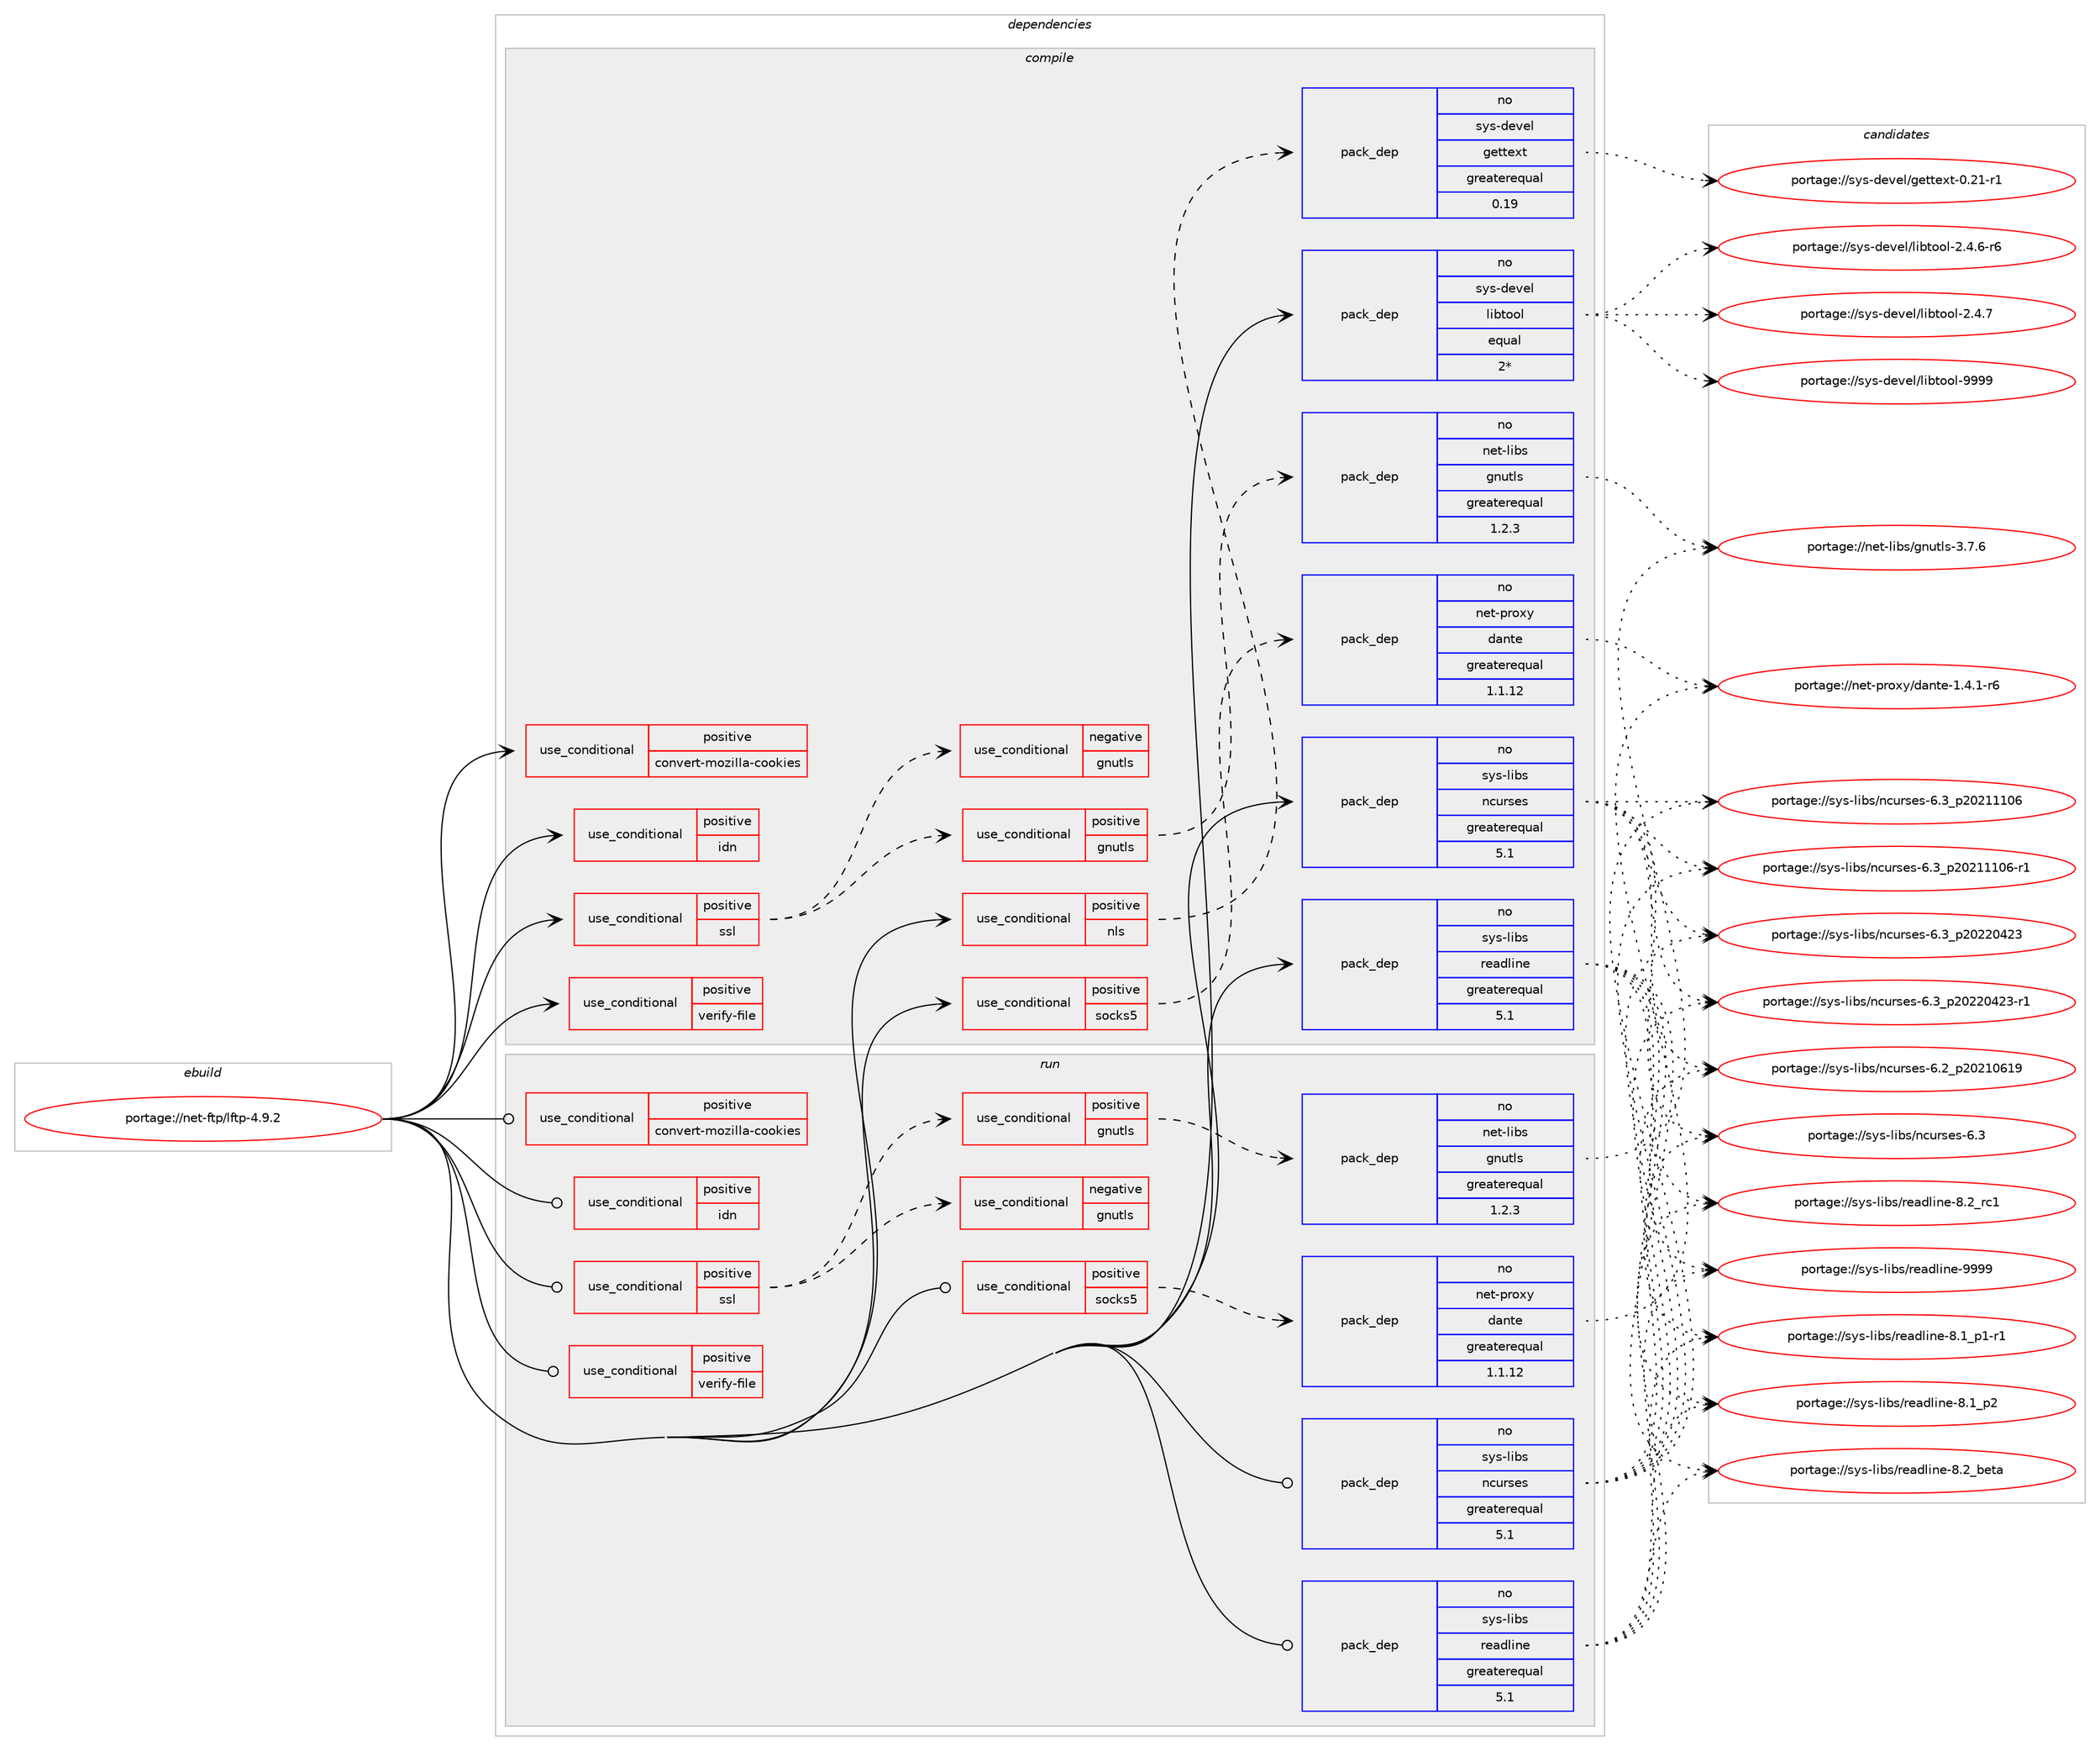 digraph prolog {

# *************
# Graph options
# *************

newrank=true;
concentrate=true;
compound=true;
graph [rankdir=LR,fontname=Helvetica,fontsize=10,ranksep=1.5];#, ranksep=2.5, nodesep=0.2];
edge  [arrowhead=vee];
node  [fontname=Helvetica,fontsize=10];

# **********
# The ebuild
# **********

subgraph cluster_leftcol {
color=gray;
label=<<i>ebuild</i>>;
id [label="portage://net-ftp/lftp-4.9.2", color=red, width=4, href="../net-ftp/lftp-4.9.2.svg"];
}

# ****************
# The dependencies
# ****************

subgraph cluster_midcol {
color=gray;
label=<<i>dependencies</i>>;
subgraph cluster_compile {
fillcolor="#eeeeee";
style=filled;
label=<<i>compile</i>>;
subgraph cond700 {
dependency872 [label=<<TABLE BORDER="0" CELLBORDER="1" CELLSPACING="0" CELLPADDING="4"><TR><TD ROWSPAN="3" CELLPADDING="10">use_conditional</TD></TR><TR><TD>positive</TD></TR><TR><TD>convert-mozilla-cookies</TD></TR></TABLE>>, shape=none, color=red];
# *** BEGIN UNKNOWN DEPENDENCY TYPE (TODO) ***
# dependency872 -> package_dependency(portage://net-ftp/lftp-4.9.2,install,no,dev-perl,DBI,none,[,,],[],[])
# *** END UNKNOWN DEPENDENCY TYPE (TODO) ***

}
id:e -> dependency872:w [weight=20,style="solid",arrowhead="vee"];
subgraph cond701 {
dependency873 [label=<<TABLE BORDER="0" CELLBORDER="1" CELLSPACING="0" CELLPADDING="4"><TR><TD ROWSPAN="3" CELLPADDING="10">use_conditional</TD></TR><TR><TD>positive</TD></TR><TR><TD>idn</TD></TR></TABLE>>, shape=none, color=red];
# *** BEGIN UNKNOWN DEPENDENCY TYPE (TODO) ***
# dependency873 -> package_dependency(portage://net-ftp/lftp-4.9.2,install,no,net-dns,libidn2,none,[,,],any_same_slot,[])
# *** END UNKNOWN DEPENDENCY TYPE (TODO) ***

}
id:e -> dependency873:w [weight=20,style="solid",arrowhead="vee"];
subgraph cond702 {
dependency874 [label=<<TABLE BORDER="0" CELLBORDER="1" CELLSPACING="0" CELLPADDING="4"><TR><TD ROWSPAN="3" CELLPADDING="10">use_conditional</TD></TR><TR><TD>positive</TD></TR><TR><TD>nls</TD></TR></TABLE>>, shape=none, color=red];
subgraph pack170 {
dependency875 [label=<<TABLE BORDER="0" CELLBORDER="1" CELLSPACING="0" CELLPADDING="4" WIDTH="220"><TR><TD ROWSPAN="6" CELLPADDING="30">pack_dep</TD></TR><TR><TD WIDTH="110">no</TD></TR><TR><TD>sys-devel</TD></TR><TR><TD>gettext</TD></TR><TR><TD>greaterequal</TD></TR><TR><TD>0.19</TD></TR></TABLE>>, shape=none, color=blue];
}
dependency874:e -> dependency875:w [weight=20,style="dashed",arrowhead="vee"];
}
id:e -> dependency874:w [weight=20,style="solid",arrowhead="vee"];
subgraph cond703 {
dependency876 [label=<<TABLE BORDER="0" CELLBORDER="1" CELLSPACING="0" CELLPADDING="4"><TR><TD ROWSPAN="3" CELLPADDING="10">use_conditional</TD></TR><TR><TD>positive</TD></TR><TR><TD>socks5</TD></TR></TABLE>>, shape=none, color=red];
subgraph pack171 {
dependency877 [label=<<TABLE BORDER="0" CELLBORDER="1" CELLSPACING="0" CELLPADDING="4" WIDTH="220"><TR><TD ROWSPAN="6" CELLPADDING="30">pack_dep</TD></TR><TR><TD WIDTH="110">no</TD></TR><TR><TD>net-proxy</TD></TR><TR><TD>dante</TD></TR><TR><TD>greaterequal</TD></TR><TR><TD>1.1.12</TD></TR></TABLE>>, shape=none, color=blue];
}
dependency876:e -> dependency877:w [weight=20,style="dashed",arrowhead="vee"];
# *** BEGIN UNKNOWN DEPENDENCY TYPE (TODO) ***
# dependency876 -> package_dependency(portage://net-ftp/lftp-4.9.2,install,no,sys-libs,pam,none,[,,],[],[])
# *** END UNKNOWN DEPENDENCY TYPE (TODO) ***

}
id:e -> dependency876:w [weight=20,style="solid",arrowhead="vee"];
subgraph cond704 {
dependency878 [label=<<TABLE BORDER="0" CELLBORDER="1" CELLSPACING="0" CELLPADDING="4"><TR><TD ROWSPAN="3" CELLPADDING="10">use_conditional</TD></TR><TR><TD>positive</TD></TR><TR><TD>ssl</TD></TR></TABLE>>, shape=none, color=red];
subgraph cond705 {
dependency879 [label=<<TABLE BORDER="0" CELLBORDER="1" CELLSPACING="0" CELLPADDING="4"><TR><TD ROWSPAN="3" CELLPADDING="10">use_conditional</TD></TR><TR><TD>positive</TD></TR><TR><TD>gnutls</TD></TR></TABLE>>, shape=none, color=red];
subgraph pack172 {
dependency880 [label=<<TABLE BORDER="0" CELLBORDER="1" CELLSPACING="0" CELLPADDING="4" WIDTH="220"><TR><TD ROWSPAN="6" CELLPADDING="30">pack_dep</TD></TR><TR><TD WIDTH="110">no</TD></TR><TR><TD>net-libs</TD></TR><TR><TD>gnutls</TD></TR><TR><TD>greaterequal</TD></TR><TR><TD>1.2.3</TD></TR></TABLE>>, shape=none, color=blue];
}
dependency879:e -> dependency880:w [weight=20,style="dashed",arrowhead="vee"];
}
dependency878:e -> dependency879:w [weight=20,style="dashed",arrowhead="vee"];
subgraph cond706 {
dependency881 [label=<<TABLE BORDER="0" CELLBORDER="1" CELLSPACING="0" CELLPADDING="4"><TR><TD ROWSPAN="3" CELLPADDING="10">use_conditional</TD></TR><TR><TD>negative</TD></TR><TR><TD>gnutls</TD></TR></TABLE>>, shape=none, color=red];
# *** BEGIN UNKNOWN DEPENDENCY TYPE (TODO) ***
# dependency881 -> package_dependency(portage://net-ftp/lftp-4.9.2,install,no,dev-libs,openssl,none,[,,],[slot(0),equal],[])
# *** END UNKNOWN DEPENDENCY TYPE (TODO) ***

}
dependency878:e -> dependency881:w [weight=20,style="dashed",arrowhead="vee"];
}
id:e -> dependency878:w [weight=20,style="solid",arrowhead="vee"];
subgraph cond707 {
dependency882 [label=<<TABLE BORDER="0" CELLBORDER="1" CELLSPACING="0" CELLPADDING="4"><TR><TD ROWSPAN="3" CELLPADDING="10">use_conditional</TD></TR><TR><TD>positive</TD></TR><TR><TD>verify-file</TD></TR></TABLE>>, shape=none, color=red];
# *** BEGIN UNKNOWN DEPENDENCY TYPE (TODO) ***
# dependency882 -> package_dependency(portage://net-ftp/lftp-4.9.2,install,no,dev-perl,String-CRC32,none,[,,],[],[])
# *** END UNKNOWN DEPENDENCY TYPE (TODO) ***

# *** BEGIN UNKNOWN DEPENDENCY TYPE (TODO) ***
# dependency882 -> package_dependency(portage://net-ftp/lftp-4.9.2,install,no,virtual,perl-Digest-MD5,none,[,,],[],[])
# *** END UNKNOWN DEPENDENCY TYPE (TODO) ***

}
id:e -> dependency882:w [weight=20,style="solid",arrowhead="vee"];
# *** BEGIN UNKNOWN DEPENDENCY TYPE (TODO) ***
# id -> package_dependency(portage://net-ftp/lftp-4.9.2,install,no,app-arch,xz-utils,none,[,,],[],[])
# *** END UNKNOWN DEPENDENCY TYPE (TODO) ***

# *** BEGIN UNKNOWN DEPENDENCY TYPE (TODO) ***
# id -> package_dependency(portage://net-ftp/lftp-4.9.2,install,no,dev-libs,expat,none,[,,],[],[])
# *** END UNKNOWN DEPENDENCY TYPE (TODO) ***

subgraph pack173 {
dependency883 [label=<<TABLE BORDER="0" CELLBORDER="1" CELLSPACING="0" CELLPADDING="4" WIDTH="220"><TR><TD ROWSPAN="6" CELLPADDING="30">pack_dep</TD></TR><TR><TD WIDTH="110">no</TD></TR><TR><TD>sys-devel</TD></TR><TR><TD>libtool</TD></TR><TR><TD>equal</TD></TR><TR><TD>2*</TD></TR></TABLE>>, shape=none, color=blue];
}
id:e -> dependency883:w [weight=20,style="solid",arrowhead="vee"];
subgraph pack174 {
dependency884 [label=<<TABLE BORDER="0" CELLBORDER="1" CELLSPACING="0" CELLPADDING="4" WIDTH="220"><TR><TD ROWSPAN="6" CELLPADDING="30">pack_dep</TD></TR><TR><TD WIDTH="110">no</TD></TR><TR><TD>sys-libs</TD></TR><TR><TD>ncurses</TD></TR><TR><TD>greaterequal</TD></TR><TR><TD>5.1</TD></TR></TABLE>>, shape=none, color=blue];
}
id:e -> dependency884:w [weight=20,style="solid",arrowhead="vee"];
subgraph pack175 {
dependency885 [label=<<TABLE BORDER="0" CELLBORDER="1" CELLSPACING="0" CELLPADDING="4" WIDTH="220"><TR><TD ROWSPAN="6" CELLPADDING="30">pack_dep</TD></TR><TR><TD WIDTH="110">no</TD></TR><TR><TD>sys-libs</TD></TR><TR><TD>readline</TD></TR><TR><TD>greaterequal</TD></TR><TR><TD>5.1</TD></TR></TABLE>>, shape=none, color=blue];
}
id:e -> dependency885:w [weight=20,style="solid",arrowhead="vee"];
# *** BEGIN UNKNOWN DEPENDENCY TYPE (TODO) ***
# id -> package_dependency(portage://net-ftp/lftp-4.9.2,install,no,sys-libs,zlib,none,[,,],[],[])
# *** END UNKNOWN DEPENDENCY TYPE (TODO) ***

# *** BEGIN UNKNOWN DEPENDENCY TYPE (TODO) ***
# id -> package_dependency(portage://net-ftp/lftp-4.9.2,install,no,virtual,pkgconfig,none,[,,],[],[])
# *** END UNKNOWN DEPENDENCY TYPE (TODO) ***

}
subgraph cluster_compileandrun {
fillcolor="#eeeeee";
style=filled;
label=<<i>compile and run</i>>;
}
subgraph cluster_run {
fillcolor="#eeeeee";
style=filled;
label=<<i>run</i>>;
subgraph cond708 {
dependency886 [label=<<TABLE BORDER="0" CELLBORDER="1" CELLSPACING="0" CELLPADDING="4"><TR><TD ROWSPAN="3" CELLPADDING="10">use_conditional</TD></TR><TR><TD>positive</TD></TR><TR><TD>convert-mozilla-cookies</TD></TR></TABLE>>, shape=none, color=red];
# *** BEGIN UNKNOWN DEPENDENCY TYPE (TODO) ***
# dependency886 -> package_dependency(portage://net-ftp/lftp-4.9.2,run,no,dev-perl,DBI,none,[,,],[],[])
# *** END UNKNOWN DEPENDENCY TYPE (TODO) ***

}
id:e -> dependency886:w [weight=20,style="solid",arrowhead="odot"];
subgraph cond709 {
dependency887 [label=<<TABLE BORDER="0" CELLBORDER="1" CELLSPACING="0" CELLPADDING="4"><TR><TD ROWSPAN="3" CELLPADDING="10">use_conditional</TD></TR><TR><TD>positive</TD></TR><TR><TD>idn</TD></TR></TABLE>>, shape=none, color=red];
# *** BEGIN UNKNOWN DEPENDENCY TYPE (TODO) ***
# dependency887 -> package_dependency(portage://net-ftp/lftp-4.9.2,run,no,net-dns,libidn2,none,[,,],any_same_slot,[])
# *** END UNKNOWN DEPENDENCY TYPE (TODO) ***

}
id:e -> dependency887:w [weight=20,style="solid",arrowhead="odot"];
subgraph cond710 {
dependency888 [label=<<TABLE BORDER="0" CELLBORDER="1" CELLSPACING="0" CELLPADDING="4"><TR><TD ROWSPAN="3" CELLPADDING="10">use_conditional</TD></TR><TR><TD>positive</TD></TR><TR><TD>socks5</TD></TR></TABLE>>, shape=none, color=red];
subgraph pack176 {
dependency889 [label=<<TABLE BORDER="0" CELLBORDER="1" CELLSPACING="0" CELLPADDING="4" WIDTH="220"><TR><TD ROWSPAN="6" CELLPADDING="30">pack_dep</TD></TR><TR><TD WIDTH="110">no</TD></TR><TR><TD>net-proxy</TD></TR><TR><TD>dante</TD></TR><TR><TD>greaterequal</TD></TR><TR><TD>1.1.12</TD></TR></TABLE>>, shape=none, color=blue];
}
dependency888:e -> dependency889:w [weight=20,style="dashed",arrowhead="vee"];
# *** BEGIN UNKNOWN DEPENDENCY TYPE (TODO) ***
# dependency888 -> package_dependency(portage://net-ftp/lftp-4.9.2,run,no,sys-libs,pam,none,[,,],[],[])
# *** END UNKNOWN DEPENDENCY TYPE (TODO) ***

}
id:e -> dependency888:w [weight=20,style="solid",arrowhead="odot"];
subgraph cond711 {
dependency890 [label=<<TABLE BORDER="0" CELLBORDER="1" CELLSPACING="0" CELLPADDING="4"><TR><TD ROWSPAN="3" CELLPADDING="10">use_conditional</TD></TR><TR><TD>positive</TD></TR><TR><TD>ssl</TD></TR></TABLE>>, shape=none, color=red];
subgraph cond712 {
dependency891 [label=<<TABLE BORDER="0" CELLBORDER="1" CELLSPACING="0" CELLPADDING="4"><TR><TD ROWSPAN="3" CELLPADDING="10">use_conditional</TD></TR><TR><TD>positive</TD></TR><TR><TD>gnutls</TD></TR></TABLE>>, shape=none, color=red];
subgraph pack177 {
dependency892 [label=<<TABLE BORDER="0" CELLBORDER="1" CELLSPACING="0" CELLPADDING="4" WIDTH="220"><TR><TD ROWSPAN="6" CELLPADDING="30">pack_dep</TD></TR><TR><TD WIDTH="110">no</TD></TR><TR><TD>net-libs</TD></TR><TR><TD>gnutls</TD></TR><TR><TD>greaterequal</TD></TR><TR><TD>1.2.3</TD></TR></TABLE>>, shape=none, color=blue];
}
dependency891:e -> dependency892:w [weight=20,style="dashed",arrowhead="vee"];
}
dependency890:e -> dependency891:w [weight=20,style="dashed",arrowhead="vee"];
subgraph cond713 {
dependency893 [label=<<TABLE BORDER="0" CELLBORDER="1" CELLSPACING="0" CELLPADDING="4"><TR><TD ROWSPAN="3" CELLPADDING="10">use_conditional</TD></TR><TR><TD>negative</TD></TR><TR><TD>gnutls</TD></TR></TABLE>>, shape=none, color=red];
# *** BEGIN UNKNOWN DEPENDENCY TYPE (TODO) ***
# dependency893 -> package_dependency(portage://net-ftp/lftp-4.9.2,run,no,dev-libs,openssl,none,[,,],[slot(0),equal],[])
# *** END UNKNOWN DEPENDENCY TYPE (TODO) ***

}
dependency890:e -> dependency893:w [weight=20,style="dashed",arrowhead="vee"];
}
id:e -> dependency890:w [weight=20,style="solid",arrowhead="odot"];
subgraph cond714 {
dependency894 [label=<<TABLE BORDER="0" CELLBORDER="1" CELLSPACING="0" CELLPADDING="4"><TR><TD ROWSPAN="3" CELLPADDING="10">use_conditional</TD></TR><TR><TD>positive</TD></TR><TR><TD>verify-file</TD></TR></TABLE>>, shape=none, color=red];
# *** BEGIN UNKNOWN DEPENDENCY TYPE (TODO) ***
# dependency894 -> package_dependency(portage://net-ftp/lftp-4.9.2,run,no,dev-perl,String-CRC32,none,[,,],[],[])
# *** END UNKNOWN DEPENDENCY TYPE (TODO) ***

# *** BEGIN UNKNOWN DEPENDENCY TYPE (TODO) ***
# dependency894 -> package_dependency(portage://net-ftp/lftp-4.9.2,run,no,virtual,perl-Digest-MD5,none,[,,],[],[])
# *** END UNKNOWN DEPENDENCY TYPE (TODO) ***

}
id:e -> dependency894:w [weight=20,style="solid",arrowhead="odot"];
# *** BEGIN UNKNOWN DEPENDENCY TYPE (TODO) ***
# id -> package_dependency(portage://net-ftp/lftp-4.9.2,run,no,dev-libs,expat,none,[,,],[],[])
# *** END UNKNOWN DEPENDENCY TYPE (TODO) ***

subgraph pack178 {
dependency895 [label=<<TABLE BORDER="0" CELLBORDER="1" CELLSPACING="0" CELLPADDING="4" WIDTH="220"><TR><TD ROWSPAN="6" CELLPADDING="30">pack_dep</TD></TR><TR><TD WIDTH="110">no</TD></TR><TR><TD>sys-libs</TD></TR><TR><TD>ncurses</TD></TR><TR><TD>greaterequal</TD></TR><TR><TD>5.1</TD></TR></TABLE>>, shape=none, color=blue];
}
id:e -> dependency895:w [weight=20,style="solid",arrowhead="odot"];
subgraph pack179 {
dependency896 [label=<<TABLE BORDER="0" CELLBORDER="1" CELLSPACING="0" CELLPADDING="4" WIDTH="220"><TR><TD ROWSPAN="6" CELLPADDING="30">pack_dep</TD></TR><TR><TD WIDTH="110">no</TD></TR><TR><TD>sys-libs</TD></TR><TR><TD>readline</TD></TR><TR><TD>greaterequal</TD></TR><TR><TD>5.1</TD></TR></TABLE>>, shape=none, color=blue];
}
id:e -> dependency896:w [weight=20,style="solid",arrowhead="odot"];
# *** BEGIN UNKNOWN DEPENDENCY TYPE (TODO) ***
# id -> package_dependency(portage://net-ftp/lftp-4.9.2,run,no,sys-libs,zlib,none,[,,],[],[])
# *** END UNKNOWN DEPENDENCY TYPE (TODO) ***

}
}

# **************
# The candidates
# **************

subgraph cluster_choices {
rank=same;
color=gray;
label=<<i>candidates</i>>;

subgraph choice170 {
color=black;
nodesep=1;
choice115121115451001011181011084710310111611610112011645484650494511449 [label="portage://sys-devel/gettext-0.21-r1", color=red, width=4,href="../sys-devel/gettext-0.21-r1.svg"];
dependency875:e -> choice115121115451001011181011084710310111611610112011645484650494511449:w [style=dotted,weight="100"];
}
subgraph choice171 {
color=black;
nodesep=1;
choice1101011164511211411112012147100971101161014549465246494511454 [label="portage://net-proxy/dante-1.4.1-r6", color=red, width=4,href="../net-proxy/dante-1.4.1-r6.svg"];
dependency877:e -> choice1101011164511211411112012147100971101161014549465246494511454:w [style=dotted,weight="100"];
}
subgraph choice172 {
color=black;
nodesep=1;
choice110101116451081059811547103110117116108115455146554654 [label="portage://net-libs/gnutls-3.7.6", color=red, width=4,href="../net-libs/gnutls-3.7.6.svg"];
dependency880:e -> choice110101116451081059811547103110117116108115455146554654:w [style=dotted,weight="100"];
}
subgraph choice173 {
color=black;
nodesep=1;
choice1151211154510010111810110847108105981161111111084550465246544511454 [label="portage://sys-devel/libtool-2.4.6-r6", color=red, width=4,href="../sys-devel/libtool-2.4.6-r6.svg"];
choice115121115451001011181011084710810598116111111108455046524655 [label="portage://sys-devel/libtool-2.4.7", color=red, width=4,href="../sys-devel/libtool-2.4.7.svg"];
choice1151211154510010111810110847108105981161111111084557575757 [label="portage://sys-devel/libtool-9999", color=red, width=4,href="../sys-devel/libtool-9999.svg"];
dependency883:e -> choice1151211154510010111810110847108105981161111111084550465246544511454:w [style=dotted,weight="100"];
dependency883:e -> choice115121115451001011181011084710810598116111111108455046524655:w [style=dotted,weight="100"];
dependency883:e -> choice1151211154510010111810110847108105981161111111084557575757:w [style=dotted,weight="100"];
}
subgraph choice174 {
color=black;
nodesep=1;
choice1151211154510810598115471109911711411510111545544650951125048504948544957 [label="portage://sys-libs/ncurses-6.2_p20210619", color=red, width=4,href="../sys-libs/ncurses-6.2_p20210619.svg"];
choice1151211154510810598115471109911711411510111545544651 [label="portage://sys-libs/ncurses-6.3", color=red, width=4,href="../sys-libs/ncurses-6.3.svg"];
choice1151211154510810598115471109911711411510111545544651951125048504949494854 [label="portage://sys-libs/ncurses-6.3_p20211106", color=red, width=4,href="../sys-libs/ncurses-6.3_p20211106.svg"];
choice11512111545108105981154711099117114115101115455446519511250485049494948544511449 [label="portage://sys-libs/ncurses-6.3_p20211106-r1", color=red, width=4,href="../sys-libs/ncurses-6.3_p20211106-r1.svg"];
choice1151211154510810598115471109911711411510111545544651951125048505048525051 [label="portage://sys-libs/ncurses-6.3_p20220423", color=red, width=4,href="../sys-libs/ncurses-6.3_p20220423.svg"];
choice11512111545108105981154711099117114115101115455446519511250485050485250514511449 [label="portage://sys-libs/ncurses-6.3_p20220423-r1", color=red, width=4,href="../sys-libs/ncurses-6.3_p20220423-r1.svg"];
dependency884:e -> choice1151211154510810598115471109911711411510111545544650951125048504948544957:w [style=dotted,weight="100"];
dependency884:e -> choice1151211154510810598115471109911711411510111545544651:w [style=dotted,weight="100"];
dependency884:e -> choice1151211154510810598115471109911711411510111545544651951125048504949494854:w [style=dotted,weight="100"];
dependency884:e -> choice11512111545108105981154711099117114115101115455446519511250485049494948544511449:w [style=dotted,weight="100"];
dependency884:e -> choice1151211154510810598115471109911711411510111545544651951125048505048525051:w [style=dotted,weight="100"];
dependency884:e -> choice11512111545108105981154711099117114115101115455446519511250485050485250514511449:w [style=dotted,weight="100"];
}
subgraph choice175 {
color=black;
nodesep=1;
choice115121115451081059811547114101971001081051101014556464995112494511449 [label="portage://sys-libs/readline-8.1_p1-r1", color=red, width=4,href="../sys-libs/readline-8.1_p1-r1.svg"];
choice11512111545108105981154711410197100108105110101455646499511250 [label="portage://sys-libs/readline-8.1_p2", color=red, width=4,href="../sys-libs/readline-8.1_p2.svg"];
choice1151211154510810598115471141019710010810511010145564650959810111697 [label="portage://sys-libs/readline-8.2_beta", color=red, width=4,href="../sys-libs/readline-8.2_beta.svg"];
choice1151211154510810598115471141019710010810511010145564650951149949 [label="portage://sys-libs/readline-8.2_rc1", color=red, width=4,href="../sys-libs/readline-8.2_rc1.svg"];
choice115121115451081059811547114101971001081051101014557575757 [label="portage://sys-libs/readline-9999", color=red, width=4,href="../sys-libs/readline-9999.svg"];
dependency885:e -> choice115121115451081059811547114101971001081051101014556464995112494511449:w [style=dotted,weight="100"];
dependency885:e -> choice11512111545108105981154711410197100108105110101455646499511250:w [style=dotted,weight="100"];
dependency885:e -> choice1151211154510810598115471141019710010810511010145564650959810111697:w [style=dotted,weight="100"];
dependency885:e -> choice1151211154510810598115471141019710010810511010145564650951149949:w [style=dotted,weight="100"];
dependency885:e -> choice115121115451081059811547114101971001081051101014557575757:w [style=dotted,weight="100"];
}
subgraph choice176 {
color=black;
nodesep=1;
choice1101011164511211411112012147100971101161014549465246494511454 [label="portage://net-proxy/dante-1.4.1-r6", color=red, width=4,href="../net-proxy/dante-1.4.1-r6.svg"];
dependency889:e -> choice1101011164511211411112012147100971101161014549465246494511454:w [style=dotted,weight="100"];
}
subgraph choice177 {
color=black;
nodesep=1;
choice110101116451081059811547103110117116108115455146554654 [label="portage://net-libs/gnutls-3.7.6", color=red, width=4,href="../net-libs/gnutls-3.7.6.svg"];
dependency892:e -> choice110101116451081059811547103110117116108115455146554654:w [style=dotted,weight="100"];
}
subgraph choice178 {
color=black;
nodesep=1;
choice1151211154510810598115471109911711411510111545544650951125048504948544957 [label="portage://sys-libs/ncurses-6.2_p20210619", color=red, width=4,href="../sys-libs/ncurses-6.2_p20210619.svg"];
choice1151211154510810598115471109911711411510111545544651 [label="portage://sys-libs/ncurses-6.3", color=red, width=4,href="../sys-libs/ncurses-6.3.svg"];
choice1151211154510810598115471109911711411510111545544651951125048504949494854 [label="portage://sys-libs/ncurses-6.3_p20211106", color=red, width=4,href="../sys-libs/ncurses-6.3_p20211106.svg"];
choice11512111545108105981154711099117114115101115455446519511250485049494948544511449 [label="portage://sys-libs/ncurses-6.3_p20211106-r1", color=red, width=4,href="../sys-libs/ncurses-6.3_p20211106-r1.svg"];
choice1151211154510810598115471109911711411510111545544651951125048505048525051 [label="portage://sys-libs/ncurses-6.3_p20220423", color=red, width=4,href="../sys-libs/ncurses-6.3_p20220423.svg"];
choice11512111545108105981154711099117114115101115455446519511250485050485250514511449 [label="portage://sys-libs/ncurses-6.3_p20220423-r1", color=red, width=4,href="../sys-libs/ncurses-6.3_p20220423-r1.svg"];
dependency895:e -> choice1151211154510810598115471109911711411510111545544650951125048504948544957:w [style=dotted,weight="100"];
dependency895:e -> choice1151211154510810598115471109911711411510111545544651:w [style=dotted,weight="100"];
dependency895:e -> choice1151211154510810598115471109911711411510111545544651951125048504949494854:w [style=dotted,weight="100"];
dependency895:e -> choice11512111545108105981154711099117114115101115455446519511250485049494948544511449:w [style=dotted,weight="100"];
dependency895:e -> choice1151211154510810598115471109911711411510111545544651951125048505048525051:w [style=dotted,weight="100"];
dependency895:e -> choice11512111545108105981154711099117114115101115455446519511250485050485250514511449:w [style=dotted,weight="100"];
}
subgraph choice179 {
color=black;
nodesep=1;
choice115121115451081059811547114101971001081051101014556464995112494511449 [label="portage://sys-libs/readline-8.1_p1-r1", color=red, width=4,href="../sys-libs/readline-8.1_p1-r1.svg"];
choice11512111545108105981154711410197100108105110101455646499511250 [label="portage://sys-libs/readline-8.1_p2", color=red, width=4,href="../sys-libs/readline-8.1_p2.svg"];
choice1151211154510810598115471141019710010810511010145564650959810111697 [label="portage://sys-libs/readline-8.2_beta", color=red, width=4,href="../sys-libs/readline-8.2_beta.svg"];
choice1151211154510810598115471141019710010810511010145564650951149949 [label="portage://sys-libs/readline-8.2_rc1", color=red, width=4,href="../sys-libs/readline-8.2_rc1.svg"];
choice115121115451081059811547114101971001081051101014557575757 [label="portage://sys-libs/readline-9999", color=red, width=4,href="../sys-libs/readline-9999.svg"];
dependency896:e -> choice115121115451081059811547114101971001081051101014556464995112494511449:w [style=dotted,weight="100"];
dependency896:e -> choice11512111545108105981154711410197100108105110101455646499511250:w [style=dotted,weight="100"];
dependency896:e -> choice1151211154510810598115471141019710010810511010145564650959810111697:w [style=dotted,weight="100"];
dependency896:e -> choice1151211154510810598115471141019710010810511010145564650951149949:w [style=dotted,weight="100"];
dependency896:e -> choice115121115451081059811547114101971001081051101014557575757:w [style=dotted,weight="100"];
}
}

}
